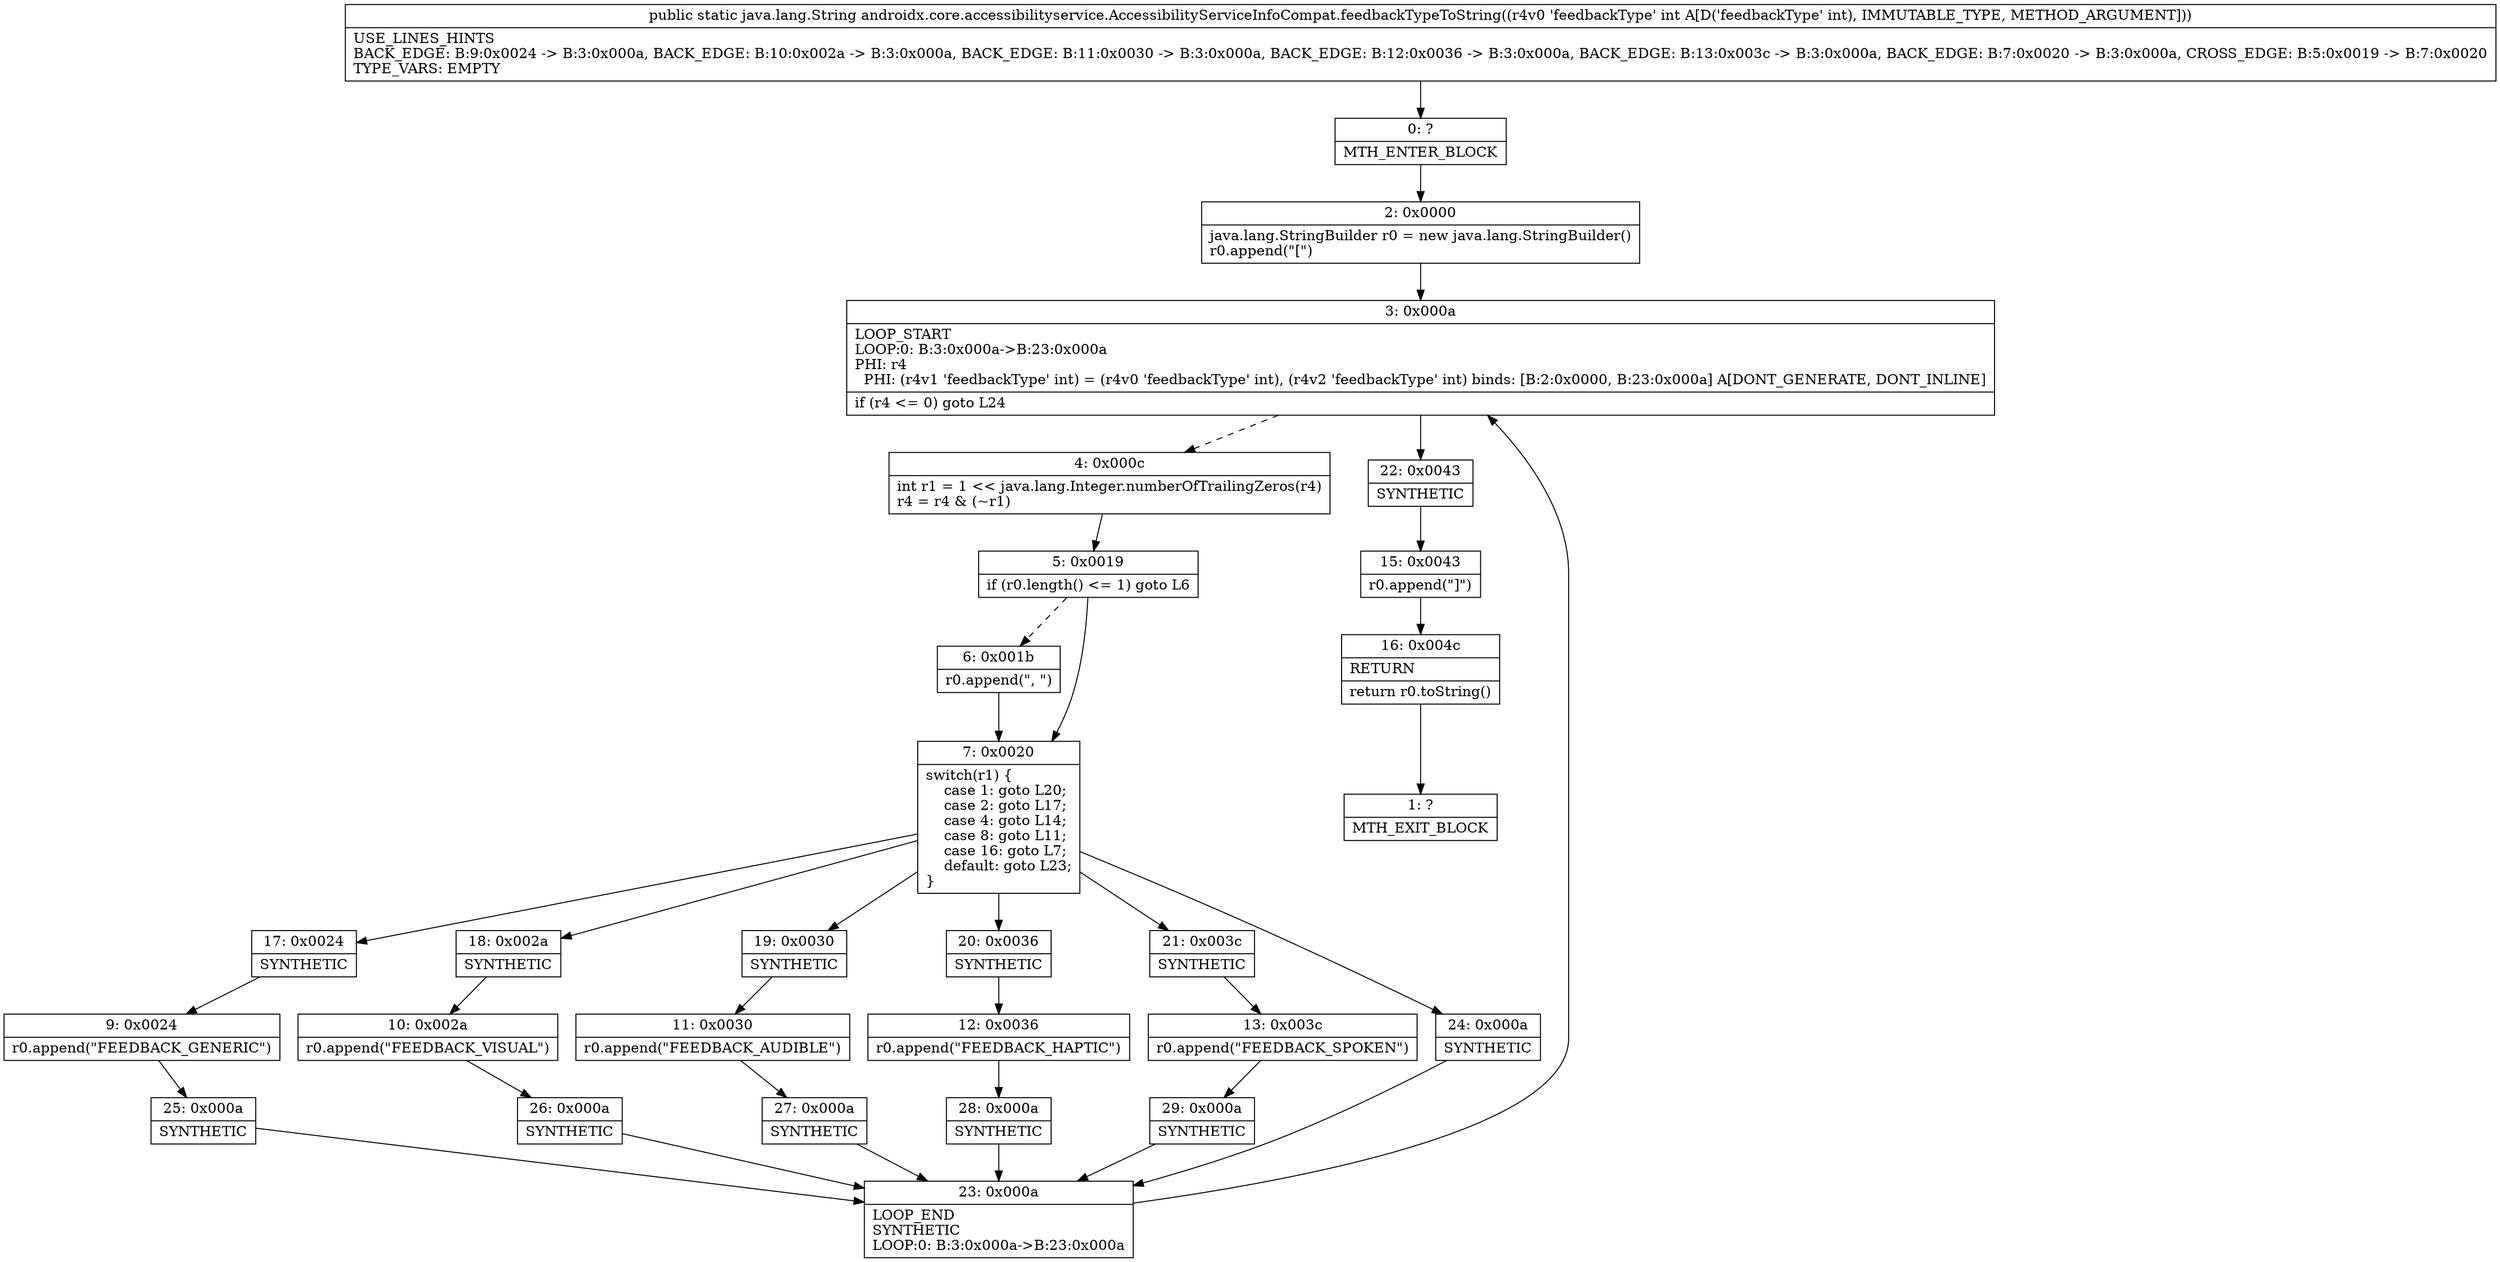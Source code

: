 digraph "CFG forandroidx.core.accessibilityservice.AccessibilityServiceInfoCompat.feedbackTypeToString(I)Ljava\/lang\/String;" {
Node_0 [shape=record,label="{0\:\ ?|MTH_ENTER_BLOCK\l}"];
Node_2 [shape=record,label="{2\:\ 0x0000|java.lang.StringBuilder r0 = new java.lang.StringBuilder()\lr0.append(\"[\")\l}"];
Node_3 [shape=record,label="{3\:\ 0x000a|LOOP_START\lLOOP:0: B:3:0x000a\-\>B:23:0x000a\lPHI: r4 \l  PHI: (r4v1 'feedbackType' int) = (r4v0 'feedbackType' int), (r4v2 'feedbackType' int) binds: [B:2:0x0000, B:23:0x000a] A[DONT_GENERATE, DONT_INLINE]\l|if (r4 \<= 0) goto L24\l}"];
Node_4 [shape=record,label="{4\:\ 0x000c|int r1 = 1 \<\< java.lang.Integer.numberOfTrailingZeros(r4)\lr4 = r4 & (~r1)\l}"];
Node_5 [shape=record,label="{5\:\ 0x0019|if (r0.length() \<= 1) goto L6\l}"];
Node_6 [shape=record,label="{6\:\ 0x001b|r0.append(\", \")\l}"];
Node_7 [shape=record,label="{7\:\ 0x0020|switch(r1) \{\l    case 1: goto L20;\l    case 2: goto L17;\l    case 4: goto L14;\l    case 8: goto L11;\l    case 16: goto L7;\l    default: goto L23;\l\}\l}"];
Node_17 [shape=record,label="{17\:\ 0x0024|SYNTHETIC\l}"];
Node_9 [shape=record,label="{9\:\ 0x0024|r0.append(\"FEEDBACK_GENERIC\")\l}"];
Node_25 [shape=record,label="{25\:\ 0x000a|SYNTHETIC\l}"];
Node_23 [shape=record,label="{23\:\ 0x000a|LOOP_END\lSYNTHETIC\lLOOP:0: B:3:0x000a\-\>B:23:0x000a\l}"];
Node_18 [shape=record,label="{18\:\ 0x002a|SYNTHETIC\l}"];
Node_10 [shape=record,label="{10\:\ 0x002a|r0.append(\"FEEDBACK_VISUAL\")\l}"];
Node_26 [shape=record,label="{26\:\ 0x000a|SYNTHETIC\l}"];
Node_19 [shape=record,label="{19\:\ 0x0030|SYNTHETIC\l}"];
Node_11 [shape=record,label="{11\:\ 0x0030|r0.append(\"FEEDBACK_AUDIBLE\")\l}"];
Node_27 [shape=record,label="{27\:\ 0x000a|SYNTHETIC\l}"];
Node_20 [shape=record,label="{20\:\ 0x0036|SYNTHETIC\l}"];
Node_12 [shape=record,label="{12\:\ 0x0036|r0.append(\"FEEDBACK_HAPTIC\")\l}"];
Node_28 [shape=record,label="{28\:\ 0x000a|SYNTHETIC\l}"];
Node_21 [shape=record,label="{21\:\ 0x003c|SYNTHETIC\l}"];
Node_13 [shape=record,label="{13\:\ 0x003c|r0.append(\"FEEDBACK_SPOKEN\")\l}"];
Node_29 [shape=record,label="{29\:\ 0x000a|SYNTHETIC\l}"];
Node_24 [shape=record,label="{24\:\ 0x000a|SYNTHETIC\l}"];
Node_22 [shape=record,label="{22\:\ 0x0043|SYNTHETIC\l}"];
Node_15 [shape=record,label="{15\:\ 0x0043|r0.append(\"]\")\l}"];
Node_16 [shape=record,label="{16\:\ 0x004c|RETURN\l|return r0.toString()\l}"];
Node_1 [shape=record,label="{1\:\ ?|MTH_EXIT_BLOCK\l}"];
MethodNode[shape=record,label="{public static java.lang.String androidx.core.accessibilityservice.AccessibilityServiceInfoCompat.feedbackTypeToString((r4v0 'feedbackType' int A[D('feedbackType' int), IMMUTABLE_TYPE, METHOD_ARGUMENT]))  | USE_LINES_HINTS\lBACK_EDGE: B:9:0x0024 \-\> B:3:0x000a, BACK_EDGE: B:10:0x002a \-\> B:3:0x000a, BACK_EDGE: B:11:0x0030 \-\> B:3:0x000a, BACK_EDGE: B:12:0x0036 \-\> B:3:0x000a, BACK_EDGE: B:13:0x003c \-\> B:3:0x000a, BACK_EDGE: B:7:0x0020 \-\> B:3:0x000a, CROSS_EDGE: B:5:0x0019 \-\> B:7:0x0020\lTYPE_VARS: EMPTY\l}"];
MethodNode -> Node_0;Node_0 -> Node_2;
Node_2 -> Node_3;
Node_3 -> Node_4[style=dashed];
Node_3 -> Node_22;
Node_4 -> Node_5;
Node_5 -> Node_6[style=dashed];
Node_5 -> Node_7;
Node_6 -> Node_7;
Node_7 -> Node_17;
Node_7 -> Node_18;
Node_7 -> Node_19;
Node_7 -> Node_20;
Node_7 -> Node_21;
Node_7 -> Node_24;
Node_17 -> Node_9;
Node_9 -> Node_25;
Node_25 -> Node_23;
Node_23 -> Node_3;
Node_18 -> Node_10;
Node_10 -> Node_26;
Node_26 -> Node_23;
Node_19 -> Node_11;
Node_11 -> Node_27;
Node_27 -> Node_23;
Node_20 -> Node_12;
Node_12 -> Node_28;
Node_28 -> Node_23;
Node_21 -> Node_13;
Node_13 -> Node_29;
Node_29 -> Node_23;
Node_24 -> Node_23;
Node_22 -> Node_15;
Node_15 -> Node_16;
Node_16 -> Node_1;
}

